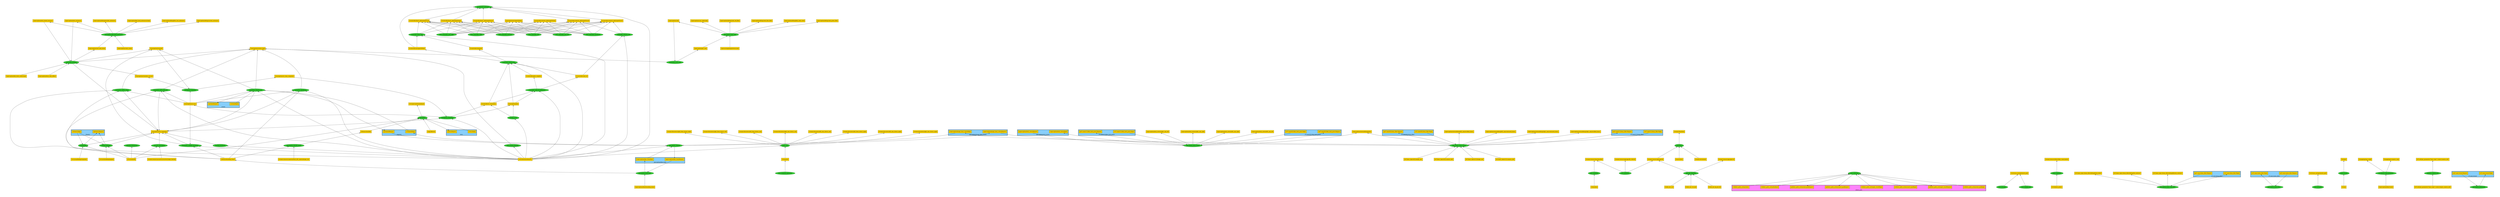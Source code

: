 digraph rosgraph {graph [pad="1", nodesep="2", rankdir="BT", ranksep="2"];"/autonomy_wildlife_encounter"[style=filled,fillcolor="limegreen"];"/gx3_republish"[style=filled,fillcolor="limegreen"];"/perception"[style=filled,fillcolor="limegreen"];"/perception_channel"[style=filled,fillcolor="limegreen"];"/test_controller"[style=filled,fillcolor="limegreen"];"/perception_buoy_lidar"[style=filled,fillcolor="limegreen"];"/test_station_keeping"[style=filled,fillcolor="limegreen"];"/test_controller_yaw_right"[style=filled,fillcolor="limegreen"];"/navigation_waypoints"[style=filled,fillcolor="limegreen"];"/testing_backward"[style=filled,fillcolor="limegreen"];"/autonomy_enter_and_exit"[style=filled,fillcolor="limegreen"];"/controller_choose_PID"[style=filled,fillcolor="limegreen"];"/perception_find_dock_entrances"[style=filled,fillcolor="limegreen"];"/controller_velocity_PID"[style=filled,fillcolor="limegreen"];"/perception_buoy_stereo"[style=filled,fillcolor="limegreen"];"/testing_circle"[style=filled,fillcolor="limegreen"];"/controller_cmd_vel_generator"[style=filled,fillcolor="limegreen"];"/test_controller_right"[style=filled,fillcolor="limegreen"];"/perception_scan_code"[style=filled,fillcolor="limegreen"];"/test_set_goal"[style=filled,fillcolor="limegreen"];"/test_waypoint_generator"[style=filled,fillcolor="limegreen"];"/lidar_republish"[style=filled,fillcolor="limegreen"];"/station_keeping"[style=filled,fillcolor="limegreen"];"/autonomy_scan_code"[style=filled,fillcolor="limegreen"];"/autonomy_docking"[style=filled,fillcolor="limegreen"];"/test_change_goal"[style=filled,fillcolor="limegreen"];"/wayfinding"[style=filled,fillcolor="limegreen"];"/test_controller_forward"[style=filled,fillcolor="limegreen"];"/mission_interpreter"[style=filled,fillcolor="limegreen"];"/perception_buoy_cam_filter"[style=filled,fillcolor="limegreen"];"/basic_PID"[style=filled,fillcolor="limegreen"];"/perception_noise_filter"[style=filled,fillcolor="limegreen"];"/perception_classify_buoys"[style=filled,fillcolor="limegreen"];"/localization_debugger"[style=filled,fillcolor="limegreen"];"/autonomy_safety_check"[style=filled,fillcolor="limegreen"];"/test_set_path"[style=filled,fillcolor="limegreen"];"/laser_to_pcd"[style=filled,fillcolor="limegreen"];"/test_controller_left"[style=filled,fillcolor="limegreen"];"/occupancy_map_generator"[style=filled,fillcolor="limegreen"];"/autonomy_gymkhana"[style=filled,fillcolor="limegreen"];"/heartbeat"[style=filled,fillcolor="limegreen"];"/f9p_gps_republish"[style=filled,fillcolor="limegreen"];"/controller_basic_PID"[style=filled,fillcolor="limegreen"];"/test_controller_yaw_left"[style=filled,fillcolor="limegreen"];"/sensors_camera_info"[style=filled,fillcolor="limegreen"];"/perception_dock_stereo"[style=filled,fillcolor="limegreen"];"/autonomy_channel_nav"[style=filled,fillcolor="limegreen"];"/test_controller_backward"[style=filled,fillcolor="limegreen"];"/test_publisher"[style=filled,fillcolor="limegreen"];"/acoustic_perception"[style=filled,fillcolor="limegreen"];"/navigation_translate"[style=filled,fillcolor="limegreen"];"/perception_downscale"[style=filled,fillcolor="limegreen"];"rt/processing/image/downscaled"[shape=box,style=filled,fillcolor="gold"];"rt/scan"[shape=box,style=filled,fillcolor="gold"];"rt/imu/data"[shape=box,style=filled,fillcolor="gold"];"rt/perception/dock_stereo/right_cam_left"[shape=box,style=filled,fillcolor="gold"];"rt/f'\{base_topic\}/buoy_filter/debug/black_white'"[shape=box,style=filled,fillcolor="gold"];"rt/wamv/sensors/gps/gps/fix_velocity"[shape=box,style=filled,fillcolor="gold"];"rt/controller/velocity_pid/targetTorque"[shape=box,style=filled,fillcolor="gold"];"rt/uav/status"[shape=box,style=filled,fillcolor="gold"];"rt/wamv/sensors/gps/gps/vel"[shape=box,style=filled,fillcolor="gold"];"rt/perception/stereo/debug/left_cam/rectified_buoy1"[shape=box,style=filled,fillcolor="gold"];"rt/perception/dock_stereo/right_cam_right"[shape=box,style=filled,fillcolor="gold"];"rt/controller/path_complete"[shape=box,style=filled,fillcolor="gold"];"rt/f'\{base_topics\[1\]\}/camera_info'"[shape=box,style=filled,fillcolor="gold"];"rt/perception/stereo/debug/left_cam/contoured_buoy1"[shape=box,style=filled,fillcolor="gold"];"rt/perception/debug/code_green_filter"[shape=box,style=filled,fillcolor="gold"];"rt/perception/scan_code/ready"[shape=box,style=filled,fillcolor="gold"];"rt/perception/debug/code_red_filter"[shape=box,style=filled,fillcolor="gold"];"rt/wamv/sensors/imu/imu/data"[shape=box,style=filled,fillcolor="gold"];"rt/ubx_nav_hp_pos_llh"[shape=box,style=filled,fillcolor="gold"];"rt/virtuoso_navigation/set_path"[shape=box,style=filled,fillcolor="gold"];"rt/navigation/translate_success"[shape=box,style=filled,fillcolor="gold"];"rt/perception/debug/current_entrances"[shape=box,style=filled,fillcolor="gold"];"rt/buoys/bounding_boxes"[shape=box,style=filled,fillcolor="gold"];"rt/navigation/set_trans_waypoints"[shape=box,style=filled,fillcolor="gold"];"rt/perception/debug/possible_entrances"[shape=box,style=filled,fillcolor="gold"];"rt/perception/dock_stereo/left_cam_right"[shape=box,style=filled,fillcolor="gold"];"rt/wamv/nova/mode"[shape=box,style=filled,fillcolor="gold"];"rt/perception/debug/code_blue_filter"[shape=box,style=filled,fillcolor="gold"];"rt/wamv/sensors/cameras/front_left_camera/image_raw"[shape=box,style=filled,fillcolor="gold"];"rt/controller/basic_pid/targetForceY"[shape=box,style=filled,fillcolor="gold"];"rt/controller/basic_pid/targetForceX"[shape=box,style=filled,fillcolor="gold"];"rt/perception/find_dock_entrances/ready"[shape=box,style=filled,fillcolor="gold"];"rt/velodyne_points"[shape=box,style=filled,fillcolor="gold"];"rt/perception/lidar/voxels"[shape=box,style=filled,fillcolor="gold"];"rt/perception/code"[shape=box,style=filled,fillcolor="gold"];"rt/vrx/wayfinding/waypoints"[shape=box,style=filled,fillcolor="gold"];"rt/waypoint"[shape=box,style=filled,fillcolor="gold"];"rt/perception/stereo/debug/right_cam/contoured_buoy1"[shape=box,style=filled,fillcolor="gold"];"rt/wamv/thrusters/right_rear_thrust_angle"[shape=box,style=filled,fillcolor="gold"];"rt/ubx_nav_cov"[shape=box,style=filled,fillcolor="gold"];"rt/wamv/heartbeat"[shape=box,style=filled,fillcolor="gold"];"rt/buoys/classified"[shape=box,style=filled,fillcolor="gold"];"rt/navigation/set_waypoints"[shape=box,style=filled,fillcolor="gold"];"rt/wamv/thrusters/right_front_thrust_angle"[shape=box,style=filled,fillcolor="gold"];"rt/perception/dock_stereo/left_cam_left"[shape=box,style=filled,fillcolor="gold"];"rt/perception/get_code"[shape=box,style=filled,fillcolor="gold"];"rt/f'\{base_topics\[0\]\}/image_raw'"[shape=box,style=filled,fillcolor="gold"];"rt/perception/dock_ahead_entrance"[shape=box,style=filled,fillcolor="gold"];"rt/perception/debug/first_two_entrances"[shape=box,style=filled,fillcolor="gold"];"rt/navigation/translate"[shape=box,style=filled,fillcolor="gold"];"rt/perception/find_dock_codes/ready"[shape=box,style=filled,fillcolor="gold"];"rt/perception/dock_code_offsets"[shape=box,style=filled,fillcolor="gold"];"rt/perception/stereo/debug/right_cam/rectified_buoy1"[shape=box,style=filled,fillcolor="gold"];"rt/wamv/thrusters/right_front_thrust_cmd"[shape=box,style=filled,fillcolor="gold"];"rt/controller/is_translation"[shape=box,style=filled,fillcolor="gold"];"rt/navigation/navigateToPoint"[shape=box,style=filled,fillcolor="gold"];"rt/mapping/map_origin"[shape=box,style=filled,fillcolor="gold"];"rt/vrx/task/info"[shape=box,style=filled,fillcolor="gold"];"rt/perception/dock_entrances"[shape=box,style=filled,fillcolor="gold"];"rt/controller/navigateToPoint"[shape=box,style=filled,fillcolor="gold"];"rt/navigation/station_keep"[shape=box,style=filled,fillcolor="gold"];"rt/f'\{self.get_parameter(\"base_topic\").value\}/camera_info'"[shape=box,style=filled,fillcolor="gold"];"rt/f'\{base_topic\}/buoy_filter/debug/full_contours'"[shape=box,style=filled,fillcolor="gold"];"rt/wamv/sensors/gps/gps/fix"[shape=box,style=filled,fillcolor="gold"];"rt/navigation/success"[shape=box,style=filled,fillcolor="gold"];"rt/wamv/thrusters/left_front_thrust_cmd"[shape=box,style=filled,fillcolor="gold"];"rt/ubx_nav_vel_ned"[shape=box,style=filled,fillcolor="gold"];"rt/f'\{base_topics\[0\]\}/camera_info'"[shape=box,style=filled,fillcolor="gold"];"rt/controller/basic_pid/targetTorque"[shape=box,style=filled,fillcolor="gold"];"rt/vrx/perception/landmark"[shape=box,style=filled,fillcolor="gold"];"rt/perception/voxel_voxels"[shape=box,style=filled,fillcolor="gold"];"rt/gps/filtered"[shape=box,style=filled,fillcolor="gold"];"rt/wamv/sensors/acoustics/receiver/range_bearing"[shape=box,style=filled,fillcolor="gold"];"rt/wamv/thrusters/right_rear_thrust_cmd"[shape=box,style=filled,fillcolor="gold"];"rt/controller/waypoint"[shape=box,style=filled,fillcolor="gold"];"rt/perception/lidar/bounding_boxes"[shape=box,style=filled,fillcolor="gold"];"rt/perception/stereo/debug/points"[shape=box,style=filled,fillcolor="gold"];"rt/controller/cmd_vel"[shape=box,style=filled,fillcolor="gold"];"rt/wamv/thrusters/left_rear_thrust_cmd"[shape=box,style=filled,fillcolor="gold"];"rt/f'\{base_topic\}/buoy_filter/debug/filtered_contours'"[shape=box,style=filled,fillcolor="gold"];"rt/virtuoso_navigation/set_goal"[shape=box,style=filled,fillcolor="gold"];"rt/output"[shape=box,style=filled,fillcolor="gold"];"rt/navigation/plan"[shape=box,style=filled,fillcolor="gold"];"rt/vrx/stationkeeping/goal"[shape=box,style=filled,fillcolor="gold"];"rt/perception/start_find_docks"[shape=box,style=filled,fillcolor="gold"];"rt/f'\{self.get_parameter(\"base_topic\").value\}/empty_camera_info'"[shape=box,style=filled,fillcolor="gold"];"rt/mapping/occupancy_map"[shape=box,style=filled,fillcolor="gold"];"rt/localization/odometry"[shape=box,style=filled,fillcolor="gold"];"rt/f'\{base_topics\[1\]\}/image_raw'"[shape=box,style=filled,fillcolor="gold"];"rt/controller/velocity_pid/targetForceY"[shape=box,style=filled,fillcolor="gold"];"rt/controller/velocity_pid/targetForceX"[shape=box,style=filled,fillcolor="gold"];"rt/perception/debug/find_code_coord"[shape=box,style=filled,fillcolor="gold"];"rt/wamv/sensors/lidars/lidar_wamv/points"[shape=box,style=filled,fillcolor="gold"];"rt/wamv/thrusters/left_front_thrust_angle"[shape=box,style=filled,fillcolor="gold"];"rt/wamv/thrusters/left_rear_thrust_angle"[shape=box,style=filled,fillcolor="gold"];subgraph cluster_0 { style=filled;fillcolor="lightskyblue";penwidth=2;label="/rotate";"rr/rotateReply"[shape=box,style=filled,fillcolor="gold"];"rq/rotateRequest"[shape=box,style=filled,fillcolor="gold"];}subgraph cluster_1 { style=filled;fillcolor="lightskyblue";penwidth=2;label="/perception/lidar_buoy";"rq/perception/lidar_buoyRequest"[shape=box,style=filled,fillcolor="gold"];"rr/perception/lidar_buoyReply"[shape=box,style=filled,fillcolor="gold"];"rq/perception/lidar_buoyRequest"[shape=box,style=filled,fillcolor="gold"];"rr/perception/lidar_buoyReply"[shape=box,style=filled,fillcolor="gold"];}subgraph cluster_2 { style=filled;fillcolor="lightskyblue";penwidth=2;label="/toLL";"rr/toLLReply"[shape=box,style=filled,fillcolor="gold"];"rq/toLLRequest"[shape=box,style=filled,fillcolor="gold"];}subgraph cluster_3 { style=filled;fillcolor="lightskyblue";penwidth=2;label="/f'\{cams\[1\]\}/buoy_filter'";"rr/f'\{cams\[1\]\}/buoy_filter'Reply"[shape=box,style=filled,fillcolor="gold"];"rq/f'\{cams\[1\]\}/buoy_filter'Request"[shape=box,style=filled,fillcolor="gold"];}subgraph cluster_4 { style=filled;fillcolor="lightskyblue";penwidth=2;label="/fromLL";"rq/fromLLRequest"[shape=box,style=filled,fillcolor="gold"];"rr/fromLLReply"[shape=box,style=filled,fillcolor="gold"];"rq/fromLLRequest"[shape=box,style=filled,fillcolor="gold"];"rr/fromLLReply"[shape=box,style=filled,fillcolor="gold"];}subgraph cluster_5 { style=filled;fillcolor="lightskyblue";penwidth=2;label="/channel";"rq/channelRequest"[shape=box,style=filled,fillcolor="gold"];"rr/channelReply"[shape=box,style=filled,fillcolor="gold"];"rr/channelReply"[shape=box,style=filled,fillcolor="gold"];"rq/channelRequest"[shape=box,style=filled,fillcolor="gold"];}subgraph cluster_6 { style=filled;fillcolor="lightskyblue";penwidth=2;label="/f'\{cam\}/buoy_filter'";"rr/f'\{cam\}/buoy_filter'Reply"[shape=box,style=filled,fillcolor="gold"];"rq/f'\{cam\}/buoy_filter'Request"[shape=box,style=filled,fillcolor="gold"];}subgraph cluster_7 { style=filled;fillcolor="lightskyblue";penwidth=2;label="/f'\{cams\[0\]\}/buoy_filter'";"rr/f'\{cams\[0\]\}/buoy_filter'Reply"[shape=box,style=filled,fillcolor="gold"];"rq/f'\{cams\[0\]\}/buoy_filter'Request"[shape=box,style=filled,fillcolor="gold"];}subgraph cluster_8 { style=filled;fillcolor="lightskyblue";penwidth=2;label="/f'\{cam\}/noise_filter'";"rq/f'\{cam\}/noise_filter'Request"[shape=box,style=filled,fillcolor="gold"];"rr/f'\{cam\}/noise_filter'Reply"[shape=box,style=filled,fillcolor="gold"];}subgraph cluster_9 { style=filled;fillcolor="lightskyblue";penwidth=2;label="/f'\{cam\}/resize'";"rr/f'\{cam\}/resize'Reply"[shape=box,style=filled,fillcolor="gold"];"rq/f'\{cam\}/resize'Request"[shape=box,style=filled,fillcolor="gold"];}subgraph cluster_10 { style=filled;fillcolor="lightskyblue";penwidth=2;label="/f'\{cams\[0\]\}/find_dock_posts'";"rq/f'\{cams\[0\]\}/find_dock_posts'Request"[shape=box,style=filled,fillcolor="gold"];"rr/f'\{cams\[0\]\}/find_dock_posts'Reply"[shape=box,style=filled,fillcolor="gold"];}subgraph cluster_11 { style=filled;fillcolor="lightskyblue";penwidth=2;label="/perception/dock_stereo";"rr/perception/dock_stereoReply"[shape=box,style=filled,fillcolor="gold"];"rq/perception/dock_stereoRequest"[shape=box,style=filled,fillcolor="gold"];}subgraph cluster_12 { style=filled;fillcolor="lightskyblue";penwidth=2;label="/perception/image_buoy_stereo";"rq/perception/image_buoy_stereoRequest"[shape=box,style=filled,fillcolor="gold"];"rr/perception/image_buoy_stereoReply"[shape=box,style=filled,fillcolor="gold"];"rr/perception/image_buoy_stereoReply"[shape=box,style=filled,fillcolor="gold"];"rq/perception/image_buoy_stereoRequest"[shape=box,style=filled,fillcolor="gold"];}subgraph cluster_13 { style=filled;fillcolor="lightskyblue";penwidth=2;label="/f'\{cams\[1\]\}/find_dock_posts'";"rr/f'\{cams\[1\]\}/find_dock_posts'Reply"[shape=box,style=filled,fillcolor="gold"];"rq/f'\{cams\[1\]\}/find_dock_posts'Request"[shape=box,style=filled,fillcolor="gold"];}subgraph cluster_14 { style=filled;fillcolor="orchid1";penwidth=2;label="/follow_path";"rr/follow_path/_action/send_goalReply"[shape=box,style=filled,fillcolor="gold"];"rq/follow_path/_action/get_resultRequest"[shape=box,style=filled,fillcolor="gold"];"rr/follow_path/_action/cancel_goalReply"[shape=box,style=filled,fillcolor="gold"];"rr/follow_path/_action/get_resultReply"[shape=box,style=filled,fillcolor="gold"];"rq/follow_path/_action/cancel_goalRequest"[shape=box,style=filled,fillcolor="gold"];"rq/follow_path/_action/send_goalRequest"[shape=box,style=filled,fillcolor="gold"];"rt/follow_path/_action/feedback"[shape=box,style=filled,fillcolor="gold"];"rt/follow_path/_action/status"[shape=box,style=filled,fillcolor="gold"];}"/autonomy_wildlife_encounter" -> "rt/navigation/translate""/autonomy_wildlife_encounter" -> "rt/navigation/set_waypoints""rt/buoys/bounding_boxes" -> "/autonomy_wildlife_encounter""rt/navigation/success" -> "/autonomy_wildlife_encounter""rt/localization/odometry" -> "/autonomy_wildlife_encounter""/gx3_republish" -> "rt/wamv/sensors/imu/imu/data""rt/imu/data" -> "/gx3_republish""/perception" -> "rt/vrx/perception/landmark""rt/buoys/classified" -> "/perception""rt/gps/filtered" -> "/perception""rt/vrx/task/info" -> "/perception""rr/toLLReply" -> "/perception""/perception" -> "rq/toLLRequest""rt/localization/odometry" -> "/perception_channel""rq/channelRequest" -> "/perception_channel""/perception_channel" -> "rr/channelReply""/perception_channel" -> "rq/perception/lidar_buoyRequest""rr/perception/lidar_buoyReply" -> "/perception_channel""rr/perception/image_buoy_stereoReply" -> "/perception_channel""/perception_channel" -> "rq/perception/image_buoy_stereoRequest""rt/follow_path/_action/status" -> "/test_controller""rr/follow_path/_action/send_goalReply" -> "/test_controller""/test_controller" -> "rq/follow_path/_action/send_goalRequest""rt/follow_path/_action/feedback" -> "/test_controller""rr/follow_path/_action/get_resultReply" -> "/test_controller""/test_controller" -> "rq/follow_path/_action/get_resultRequest""rr/follow_path/_action/cancel_goalReply" -> "/test_controller""/test_controller" -> "rq/follow_path/_action/cancel_goalRequest""/perception_buoy_lidar" -> "rt/buoys/bounding_boxes""rt/perception/lidar/bounding_boxes" -> "/perception_buoy_lidar""/perception_buoy_lidar" -> "rr/perception/lidar_buoyReply""rq/perception/lidar_buoyRequest" -> "/perception_buoy_lidar""/test_station_keeping" -> "rt/navigation/station_keep""rt/localization/odometry" -> "/test_station_keeping""/test_controller_yaw_right" -> "rt/controller/velocity_pid/targetTorque""/test_controller_yaw_right" -> "rt/controller/basic_pid/targetForceX""/test_controller_yaw_right" -> "rt/controller/basic_pid/targetForceY""/test_controller_yaw_right" -> "rt/controller/basic_pid/targetTorque""/test_controller_yaw_right" -> "rt/navigation/navigateToPoint""/test_controller_yaw_right" -> "rt/controller/velocity_pid/targetForceX""/test_controller_yaw_right" -> "rt/controller/velocity_pid/targetForceY""/navigation_waypoints" -> "rt/navigation/plan""/navigation_waypoints" -> "rt/navigation/success""/navigation_waypoints" -> "rt/controller/is_translation""rt/navigation/set_waypoints" -> "/navigation_waypoints""rt/navigation/set_trans_waypoints" -> "/navigation_waypoints""rt/localization/odometry" -> "/navigation_waypoints""/testing_backward" -> "rt/navigation/set_waypoints""rt/localization/odometry" -> "/testing_backward""/autonomy_enter_and_exit" -> "rt/navigation/station_keep""/autonomy_enter_and_exit" -> "rt/navigation/set_waypoints""rt/buoys/bounding_boxes" -> "/autonomy_enter_and_exit""rt/navigation/success" -> "/autonomy_enter_and_exit""rt/localization/odometry" -> "/autonomy_enter_and_exit""/controller_choose_PID" -> "rt/controller/waypoint""/controller_choose_PID" -> "rt/controller/navigateToPoint""rt/controller/is_translation" -> "/controller_choose_PID""rt/controller/path_complete" -> "/controller_choose_PID""rt/controller/cmd_vel" -> "/controller_choose_PID""rt/navigation/plan" -> "/controller_choose_PID""rt/localization/odometry" -> "/controller_choose_PID""/perception_find_dock_entrances" -> "rt/perception/find_dock_entrances/ready""/perception_find_dock_entrances" -> "rt/perception/debug/possible_entrances""/perception_find_dock_entrances" -> "rt/perception/dock_entrances""/perception_find_dock_entrances" -> "rt/perception/debug/first_two_entrances""/perception_find_dock_entrances" -> "rt/perception/dock_ahead_entrance""/perception_find_dock_entrances" -> "rt/perception/debug/current_entrances""rt/perception/start_find_docks" -> "/perception_find_dock_entrances""rt/perception/voxel_voxels" -> "/perception_find_dock_entrances""/controller_velocity_PID" -> "rt/controller/velocity_pid/targetForceX""/controller_velocity_PID" -> "rt/controller/velocity_pid/targetForceY""rt/localization/odometry" -> "/controller_velocity_PID""rt/controller/cmd_vel" -> "/controller_velocity_PID""/perception_buoy_stereo" -> "rt/perception/stereo/debug/left_cam/rectified_buoy1""/perception_buoy_stereo" -> "rt/perception/stereo/debug/right_cam/rectified_buoy1""/perception_buoy_stereo" -> "rt/perception/stereo/debug/right_cam/contoured_buoy1""/perception_buoy_stereo" -> "rt/perception/stereo/debug/left_cam/contoured_buoy1""/perception_buoy_stereo" -> "rt/perception/stereo/debug/points""rt/f'\{base_topics\[0\]\}/image_raw'" -> "/perception_buoy_stereo""rt/f'\{base_topics\[1\]\}/camera_info'" -> "/perception_buoy_stereo""rt/f'\{base_topics\[1\]\}/image_raw'" -> "/perception_buoy_stereo""rt/f'\{base_topics\[0\]\}/camera_info'" -> "/perception_buoy_stereo""rq/perception/image_buoy_stereoRequest" -> "/perception_buoy_stereo""/perception_buoy_stereo" -> "rr/perception/image_buoy_stereoReply""/perception_buoy_stereo" -> "rq/f'\{cams\[0\]\}/buoy_filter'Request""rr/f'\{cams\[0\]\}/buoy_filter'Reply" -> "/perception_buoy_stereo""rr/f'\{cams\[1\]\}/buoy_filter'Reply" -> "/perception_buoy_stereo""/perception_buoy_stereo" -> "rq/f'\{cams\[1\]\}/buoy_filter'Request""/testing_circle" -> "rt/navigation/plan""/testing_circle" -> "rt/controller/is_translation""rt/localization/odometry" -> "/testing_circle""/controller_cmd_vel_generator" -> "rt/controller/path_complete""/controller_cmd_vel_generator" -> "rt/controller/cmd_vel""rt/localization/odometry" -> "/controller_cmd_vel_generator""rt/controller/is_translation" -> "/controller_cmd_vel_generator""rt/navigation/plan" -> "/controller_cmd_vel_generator""/test_controller_right" -> "rt/controller/basic_pid/targetForceY""/test_controller_right" -> "rt/controller/velocity_pid/targetForceY""/test_controller_right" -> "rt/controller/basic_pid/targetTorque""/test_controller_right" -> "rt/controller/basic_pid/targetForceX""/test_controller_right" -> "rt/navigation/navigateToPoint""/test_controller_right" -> "rt/controller/velocity_pid/targetTorque""/test_controller_right" -> "rt/controller/velocity_pid/targetForceX""/perception_scan_code" -> "rt/perception/debug/find_code_coord""/perception_scan_code" -> "rt/perception/code""/perception_scan_code" -> "rt/perception/debug/code_green_filter""/perception_scan_code" -> "rt/perception/scan_code/ready""/perception_scan_code" -> "rt/perception/debug/code_blue_filter""/perception_scan_code" -> "rt/perception/debug/code_red_filter""rt/processing/image/downscaled" -> "/perception_scan_code""rt/perception/get_code" -> "/perception_scan_code""/test_set_goal" -> "rt/virtuoso_navigation/set_goal""/test_waypoint_generator" -> "rt/waypoint""/lidar_republish" -> "rt/wamv/sensors/lidars/lidar_wamv/points""rt/velodyne_points" -> "/lidar_republish""/station_keeping" -> "rt/navigation/set_waypoints""rt/vrx/stationkeeping/goal" -> "/station_keeping""rt/vrx/task/info" -> "/station_keeping""rr/fromLLReply" -> "/station_keeping""/station_keeping" -> "rq/fromLLRequest""/autonomy_scan_code" -> "rt/perception/get_code""/autonomy_scan_code" -> "rt/navigation/station_keep""rt/perception/code" -> "/autonomy_scan_code""/autonomy_docking" -> "rt/navigation/set_waypoints""/autonomy_docking" -> "rt/perception/start_find_docks""/autonomy_docking" -> "rt/navigation/translate""/autonomy_docking" -> "rt/navigation/station_keep""rt/navigation/translate_success" -> "/autonomy_docking""rt/perception/find_dock_codes/ready" -> "/autonomy_docking""rt/perception/dock_code_offsets" -> "/autonomy_docking""rt/perception/dock_entrances" -> "/autonomy_docking""rt/perception/dock_ahead_entrance" -> "/autonomy_docking""/test_change_goal" -> "rt/virtuoso_navigation/set_goal""/wayfinding" -> "rt/navigation/set_waypoints""rt/vrx/wayfinding/waypoints" -> "/wayfinding""rt/vrx/task/info" -> "/wayfinding""/wayfinding" -> "rq/fromLLRequest""rr/fromLLReply" -> "/wayfinding""/test_controller_forward" -> "rt/controller/basic_pid/targetForceX""/test_controller_forward" -> "rt/controller/velocity_pid/targetForceY""/test_controller_forward" -> "rt/controller/velocity_pid/targetForceX""/test_controller_forward" -> "rt/controller/velocity_pid/targetTorque""/test_controller_forward" -> "rt/controller/basic_pid/targetTorque""/test_controller_forward" -> "rt/controller/basic_pid/targetForceY""/test_controller_forward" -> "rt/navigation/navigateToPoint""rt/vrx/task/info" -> "/mission_interpreter""/perception_buoy_cam_filter" -> "rt/f'\{base_topic\}/buoy_filter/debug/full_contours'""/perception_buoy_cam_filter" -> "rt/f'\{base_topic\}/buoy_filter/debug/filtered_contours'""/perception_buoy_cam_filter" -> "rt/f'\{base_topic\}/buoy_filter/debug/black_white'""/perception_buoy_cam_filter" -> "rr/f'\{cam\}/buoy_filter'Reply""rq/f'\{cam\}/buoy_filter'Request" -> "/perception_buoy_cam_filter""/basic_PID" -> "rt/wamv/thrusters/left_rear_thrust_angle""/basic_PID" -> "rt/wamv/thrusters/right_rear_thrust_cmd""/basic_PID" -> "rt/wamv/thrusters/right_front_thrust_cmd""/basic_PID" -> "rt/wamv/thrusters/left_rear_thrust_cmd""/basic_PID" -> "rt/wamv/thrusters/left_front_thrust_angle""/basic_PID" -> "rt/wamv/thrusters/right_front_thrust_angle""/basic_PID" -> "rt/wamv/thrusters/right_rear_thrust_angle""/basic_PID" -> "rt/wamv/thrusters/left_front_thrust_cmd""rt/localization/odometry" -> "/basic_PID""rt/waypoint" -> "/basic_PID""rq/f'\{cam\}/noise_filter'Request" -> "/perception_noise_filter""/perception_noise_filter" -> "rr/f'\{cam\}/noise_filter'Reply""/perception_classify_buoys" -> "rt/buoys/classified""rt/buoys/bounding_boxes" -> "/perception_classify_buoys""rt/wamv/sensors/cameras/front_left_camera/image_raw" -> "/perception_classify_buoys""rt/controller/velocity_pid/targetForceX" -> "/localization_debugger""rt/controller/basic_pid/targetForceX" -> "/localization_debugger""rt/localization/odometry" -> "/localization_debugger""rt/controller/basic_pid/targetTorque" -> "/localization_debugger""rt/controller/navigateToPoint" -> "/localization_debugger""rt/controller/velocity_pid/targetForceY" -> "/localization_debugger""rt/controller/basic_pid/targetForceY" -> "/localization_debugger""/autonomy_safety_check" -> "rt/navigation/station_keep""/autonomy_safety_check" -> "rt/navigation/set_waypoints""rt/navigation/success" -> "/autonomy_safety_check""rt/localization/odometry" -> "/autonomy_safety_check""rt/buoys/bounding_boxes" -> "/autonomy_safety_check""/test_set_path" -> "rt/virtuoso_navigation/set_path""/laser_to_pcd" -> "rt/output""rt/scan" -> "/laser_to_pcd""/test_controller_left" -> "rt/controller/basic_pid/targetForceY""/test_controller_left" -> "rt/controller/velocity_pid/targetForceX""/test_controller_left" -> "rt/controller/basic_pid/targetTorque""/test_controller_left" -> "rt/controller/basic_pid/targetForceX""/test_controller_left" -> "rt/controller/velocity_pid/targetForceY""/test_controller_left" -> "rt/navigation/navigateToPoint""/test_controller_left" -> "rt/controller/velocity_pid/targetTorque""/occupancy_map_generator" -> "rt/mapping/occupancy_map""/occupancy_map_generator" -> "rt/mapping/map_origin""rt/perception/lidar/voxels" -> "/occupancy_map_generator""/autonomy_gymkhana" -> "rt/navigation/set_waypoints""/autonomy_gymkhana" -> "rt/navigation/station_keep""rt/buoys/bounding_boxes" -> "/autonomy_gymkhana""rt/navigation/success" -> "/autonomy_gymkhana""rt/localization/odometry" -> "/autonomy_gymkhana""/heartbeat" -> "rt/wamv/heartbeat""rt/wamv/sensors/gps/gps/fix" -> "/heartbeat""rt/wamv/nova/mode" -> "/heartbeat""rt/uav/status" -> "/heartbeat""/f9p_gps_republish" -> "rt/wamv/sensors/gps/gps/fix""/f9p_gps_republish" -> "rt/wamv/sensors/gps/gps/vel""rt/ubx_nav_hp_pos_llh" -> "/f9p_gps_republish""rt/ubx_nav_cov" -> "/f9p_gps_republish""rt/ubx_nav_vel_ned" -> "/f9p_gps_republish""/controller_basic_PID" -> "rt/controller/basic_pid/targetForceY""/controller_basic_PID" -> "rt/controller/basic_pid/targetTorque""/controller_basic_PID" -> "rt/controller/basic_pid/targetForceX""rt/controller/navigateToPoint" -> "/controller_basic_PID""rt/controller/waypoint" -> "/controller_basic_PID""rt/localization/odometry" -> "/controller_basic_PID""/test_controller_yaw_left" -> "rt/controller/basic_pid/targetForceY""/test_controller_yaw_left" -> "rt/controller/basic_pid/targetForceX""/test_controller_yaw_left" -> "rt/controller/basic_pid/targetTorque""/test_controller_yaw_left" -> "rt/controller/velocity_pid/targetTorque""/test_controller_yaw_left" -> "rt/controller/velocity_pid/targetForceY""/test_controller_yaw_left" -> "rt/navigation/navigateToPoint""/test_controller_yaw_left" -> "rt/controller/velocity_pid/targetForceX""/sensors_camera_info" -> "rt/f'\{self.get_parameter(\"base_topic\").value\}/camera_info'""rt/f'\{self.get_parameter(\"base_topic\").value\}/empty_camera_info'" -> "/sensors_camera_info""/perception_dock_stereo" -> "rt/perception/dock_stereo/left_cam_left""/perception_dock_stereo" -> "rt/perception/stereo/debug/points""/perception_dock_stereo" -> "rt/perception/dock_stereo/left_cam_right""/perception_dock_stereo" -> "rt/perception/dock_stereo/right_cam_right""/perception_dock_stereo" -> "rt/perception/dock_stereo/right_cam_left""rq/perception/dock_stereoRequest" -> "/perception_dock_stereo""/perception_dock_stereo" -> "rr/perception/dock_stereoReply""/perception_dock_stereo" -> "rq/f'\{cams\[1\]\}/find_dock_posts'Request""rr/f'\{cams\[1\]\}/find_dock_posts'Reply" -> "/perception_dock_stereo""rr/f'\{cams\[0\]\}/find_dock_posts'Reply" -> "/perception_dock_stereo""/perception_dock_stereo" -> "rq/f'\{cams\[0\]\}/find_dock_posts'Request""/autonomy_channel_nav" -> "rt/navigation/set_waypoints""/autonomy_channel_nav" -> "rt/navigation/station_keep""/autonomy_channel_nav" -> "rt/navigation/translate""rt/navigation/success" -> "/autonomy_channel_nav""rt/localization/odometry" -> "/autonomy_channel_nav""rr/channelReply" -> "/autonomy_channel_nav""/autonomy_channel_nav" -> "rq/channelRequest""rr/rotateReply" -> "/autonomy_channel_nav""/autonomy_channel_nav" -> "rq/rotateRequest""/test_controller_backward" -> "rt/controller/velocity_pid/targetForceY""/test_controller_backward" -> "rt/controller/velocity_pid/targetForceX""/test_controller_backward" -> "rt/controller/basic_pid/targetTorque""/test_controller_backward" -> "rt/controller/basic_pid/targetForceY""/test_controller_backward" -> "rt/controller/velocity_pid/targetTorque""/test_controller_backward" -> "rt/controller/basic_pid/targetForceX""/test_controller_backward" -> "rt/navigation/navigateToPoint""/test_publisher" -> "rt/wamv/sensors/gps/gps/fix""/test_publisher" -> "rt/wamv/sensors/gps/gps/fix_velocity""/test_publisher" -> "rt/wamv/sensors/imu/imu/data""/acoustic_perception" -> "rt/navigation/set_waypoints""rt/vrx/task/info" -> "/acoustic_perception""rt/wamv/sensors/acoustics/receiver/range_bearing" -> "/acoustic_perception""/navigation_translate" -> "rt/navigation/set_trans_waypoints""/navigation_translate" -> "rt/navigation/translate_success""rt/navigation/success" -> "/navigation_translate""rt/navigation/translate" -> "/navigation_translate""/perception_downscale" -> "rr/f'\{cam\}/resize'Reply""rq/f'\{cam\}/resize'Request" -> "/perception_downscale"}